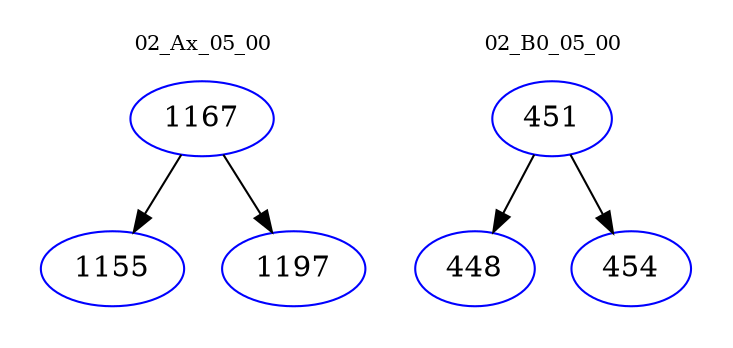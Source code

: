 digraph{
subgraph cluster_0 {
color = white
label = "02_Ax_05_00";
fontsize=10;
T0_1167 [label="1167", color="blue"]
T0_1167 -> T0_1155 [color="black"]
T0_1155 [label="1155", color="blue"]
T0_1167 -> T0_1197 [color="black"]
T0_1197 [label="1197", color="blue"]
}
subgraph cluster_1 {
color = white
label = "02_B0_05_00";
fontsize=10;
T1_451 [label="451", color="blue"]
T1_451 -> T1_448 [color="black"]
T1_448 [label="448", color="blue"]
T1_451 -> T1_454 [color="black"]
T1_454 [label="454", color="blue"]
}
}
